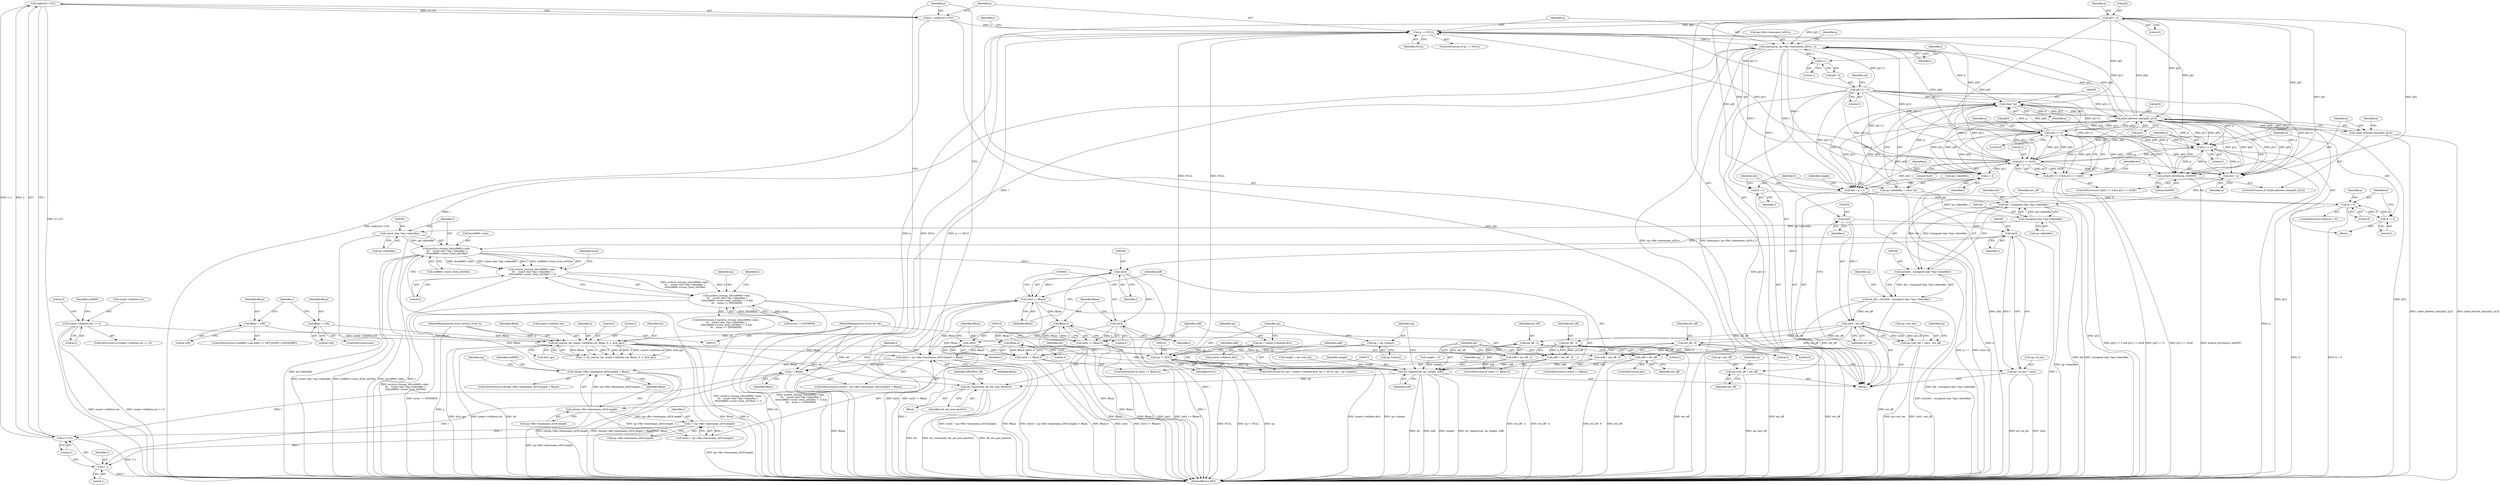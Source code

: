 digraph "1_libarchive_3014e198@API" {
"1000238" [label="(Call,malloc((l+1)*2))"];
"1000239" [label="(Call,(l+1)*2)"];
"1000233" [label="(Call,l = ffmax)"];
"1000220" [label="(Call,(int)(l = np->file->basename_utf16.length) > ffmax)"];
"1000490" [label="(Call,(int)l == ffmax)"];
"1000491" [label="(Call,(int)l)"];
"1000366" [label="(Call,(int)l)"];
"1000358" [label="(Call,(int)l)"];
"1000258" [label="(Call,memcpy(p, np->file->basename_utf16.s, l))"];
"1000305" [label="(Call,joliet_allowed_char(p[0], p[1]))"];
"1000318" [label="(Call,p[0] == 0)"];
"1000331" [label="(Call,p += 2)"];
"1000268" [label="(Call,p[l] = 0)"];
"1000273" [label="(Call,p[l+1] = 0)"];
"1000323" [label="(Call,p[1] == 0x2E)"];
"1000284" [label="(Call,(char *)p)"];
"1000312" [label="(Call,archive_be16enc(p, 0x005F))"];
"1000245" [label="(Call,p == NULL)"];
"1000236" [label="(Call,p = malloc((l+1)*2))"];
"1000238" [label="(Call,malloc((l+1)*2))"];
"1000205" [label="(Call,np != NULL)"];
"1000208" [label="(Call,np = np->chnext)"];
"1000198" [label="(Call,np = isoent->children.first)"];
"1000223" [label="(Call,l = np->file->basename_utf16.length)"];
"1000371" [label="(Call,(int)np->file->basename_utf16.length)"];
"1000385" [label="(Call,archive_strncpy_l(&iso9660->mbs,\n \t\t\t    (const char *)np->identifier, l,\n \t\t\t\tiso9660->sconv_from_utf16be))"];
"1000390" [label="(Call,(const char *)np->identifier)"];
"1000343" [label="(Call,(unsigned char *)np->identifier)"];
"1000280" [label="(Call,np->identifier = (char *)p)"];
"1000370" [label="(Call,(int)np->file->basename_utf16.length > ffmax)"];
"1000506" [label="(Call,ffmax-2)"];
"1000520" [label="(Call,ffmax-4)"];
"1000154" [label="(Call,idr_start(a, idr, isoent->children.cnt, ffmax, 6, 2, &rb_ops))"];
"1000108" [label="(MethodParameterIn,struct archive_write *a)"];
"1000110" [label="(MethodParameterIn,struct idr *idr)"];
"1000123" [label="(Call,isoent->children.cnt == 0)"];
"1000149" [label="(Call,ffmax = 128)"];
"1000145" [label="(Call,ffmax = 206)"];
"1000532" [label="(Call,idr_register(idr, np, weight, noff))"];
"1000537" [label="(Call,idr_resolve(idr, idr_set_num_beutf16))"];
"1000276" [label="(Call,l+1)"];
"1000341" [label="(Call,dot - (unsigned char *)np->identifier)"];
"1000339" [label="(Call,(int)(dot - (unsigned char *)np->identifier))"];
"1000337" [label="(Call,ext_off = (int)(dot - (unsigned char *)np->identifier))"];
"1000348" [label="(Call,np->ext_off = ext_off)"];
"1000357" [label="(Call,(int)l - ext_off)"];
"1000353" [label="(Call,np->ext_len = (int)l - ext_off)"];
"1000497" [label="(Call,ext_off - 6)"];
"1000495" [label="(Call,noff = ext_off - 6)"];
"1000511" [label="(Call,ext_off - 4)"];
"1000509" [label="(Call,noff = ext_off - 4)"];
"1000525" [label="(Call,ext_off - 2)"];
"1000523" [label="(Call,noff = ext_off - 2)"];
"1000529" [label="(Call,noff = ext_off)"];
"1000384" [label="(Call,archive_strncpy_l(&iso9660->mbs,\n \t\t\t    (const char *)np->identifier, l,\n \t\t\t\tiso9660->sconv_from_utf16be) != 0)"];
"1000383" [label="(Call,archive_strncpy_l(&iso9660->mbs,\n \t\t\t    (const char *)np->identifier, l,\n \t\t\t\tiso9660->sconv_from_utf16be) != 0 &&\n\t\t\t    errno == ENOMEM)"];
"1000240" [label="(Call,l+1)"];
"1000502" [label="(Call,(int)l == ffmax-2)"];
"1000516" [label="(Call,(int)l == ffmax-4)"];
"1000503" [label="(Call,(int)l)"];
"1000517" [label="(Call,(int)l)"];
"1000290" [label="(Call,dot = p + l)"];
"1000292" [label="(Call,p + l)"];
"1000304" [label="(Call,!joliet_allowed_char(p[0], p[1]))"];
"1000317" [label="(Call,p[0] == 0 && p[1] == 0x2E)"];
"1000328" [label="(Call,dot = p)"];
"1000287" [label="(Call,lt = l)"];
"1000299" [label="(Call,lt > 0)"];
"1000334" [label="(Call,lt -= 2)"];
"1000362" [label="(Call,np->id_len = (int)l)"];
"1000305" [label="(Call,joliet_allowed_char(p[0], p[1]))"];
"1000342" [label="(Identifier,dot)"];
"1000491" [label="(Call,(int)l)"];
"1000316" [label="(ControlStructure,if (p[0] == 0 && p[1] == 0x2E))"];
"1000333" [label="(Literal,2)"];
"1000111" [label="(Block,)"];
"1000153" [label="(Identifier,r)"];
"1000235" [label="(Identifier,ffmax)"];
"1000350" [label="(Identifier,np)"];
"1000358" [label="(Call,(int)l)"];
"1000236" [label="(Call,p = malloc((l+1)*2))"];
"1000295" [label="(Call,weight = 0)"];
"1000493" [label="(Identifier,l)"];
"1000526" [label="(Identifier,ext_off)"];
"1000225" [label="(Call,np->file->basename_utf16.length)"];
"1000247" [label="(Identifier,NULL)"];
"1000496" [label="(Identifier,noff)"];
"1000360" [label="(Identifier,l)"];
"1000506" [label="(Call,ffmax-2)"];
"1000108" [label="(MethodParameterIn,struct archive_write *a)"];
"1000534" [label="(Identifier,np)"];
"1000400" [label="(Call,errno == ENOMEM)"];
"1000154" [label="(Call,idr_start(a, idr, isoent->children.cnt, ffmax, 6, 2, &rb_ops))"];
"1000541" [label="(Identifier,ARCHIVE_OK)"];
"1000288" [label="(Identifier,lt)"];
"1000512" [label="(Identifier,ext_off)"];
"1000395" [label="(Identifier,l)"];
"1000234" [label="(Identifier,l)"];
"1000354" [label="(Call,np->ext_len)"];
"1000131" [label="(Literal,0)"];
"1000415" [label="(Identifier,np)"];
"1000240" [label="(Call,l+1)"];
"1000318" [label="(Call,p[0] == 0)"];
"1000268" [label="(Call,p[l] = 0)"];
"1000304" [label="(Call,!joliet_allowed_char(p[0], p[1]))"];
"1000232" [label="(Identifier,ffmax)"];
"1000293" [label="(Identifier,p)"];
"1000522" [label="(Literal,4)"];
"1000281" [label="(Call,np->identifier)"];
"1000520" [label="(Call,ffmax-4)"];
"1000510" [label="(Identifier,noff)"];
"1000494" [label="(Identifier,ffmax)"];
"1000392" [label="(Call,np->identifier)"];
"1000145" [label="(Call,ffmax = 206)"];
"1000536" [label="(Identifier,noff)"];
"1000277" [label="(Identifier,l)"];
"1000219" [label="(ControlStructure,if ((int)(l = np->file->basename_utf16.length) > ffmax))"];
"1000258" [label="(Call,memcpy(p, np->file->basename_utf16.s, l))"];
"1000269" [label="(Call,p[l])"];
"1000361" [label="(Identifier,ext_off)"];
"1000147" [label="(Literal,206)"];
"1000498" [label="(Identifier,ext_off)"];
"1000396" [label="(Call,iso9660->sconv_from_utf16be)"];
"1000345" [label="(Call,np->identifier)"];
"1000199" [label="(Identifier,np)"];
"1000320" [label="(Identifier,p)"];
"1000357" [label="(Call,(int)l - ext_off)"];
"1000383" [label="(Call,archive_strncpy_l(&iso9660->mbs,\n \t\t\t    (const char *)np->identifier, l,\n \t\t\t\tiso9660->sconv_from_utf16be) != 0 &&\n\t\t\t    errno == ENOMEM)"];
"1000329" [label="(Identifier,dot)"];
"1000386" [label="(Call,&iso9660->mbs)"];
"1000272" [label="(Literal,0)"];
"1000233" [label="(Call,l = ffmax)"];
"1000208" [label="(Call,np = np->chnext)"];
"1000542" [label="(MethodReturn,RET)"];
"1000156" [label="(Identifier,idr)"];
"1000490" [label="(Call,(int)l == ffmax)"];
"1000110" [label="(MethodParameterIn,struct idr *idr)"];
"1000335" [label="(Identifier,lt)"];
"1000278" [label="(Literal,1)"];
"1000241" [label="(Identifier,l)"];
"1000151" [label="(Literal,128)"];
"1000446" [label="(Identifier,np)"];
"1000495" [label="(Call,noff = ext_off - 6)"];
"1000517" [label="(Call,(int)l)"];
"1000348" [label="(Call,np->ext_off = ext_off)"];
"1000511" [label="(Call,ext_off - 4)"];
"1000303" [label="(ControlStructure,if (!joliet_allowed_char(p[0], p[1])))"];
"1000299" [label="(Call,lt > 0)"];
"1000366" [label="(Call,(int)l)"];
"1000314" [label="(Literal,0x005F)"];
"1000390" [label="(Call,(const char *)np->identifier)"];
"1000388" [label="(Identifier,iso9660)"];
"1000165" [label="(Call,&rb_ops)"];
"1000322" [label="(Literal,0)"];
"1000317" [label="(Call,p[0] == 0 && p[1] == 0x2E)"];
"1000531" [label="(Identifier,ext_off)"];
"1000324" [label="(Call,p[1])"];
"1000280" [label="(Call,np->identifier = (char *)p)"];
"1000438" [label="(Call,weight = np->mb_len)"];
"1000270" [label="(Identifier,p)"];
"1000332" [label="(Identifier,p)"];
"1000343" [label="(Call,(unsigned char *)np->identifier)"];
"1000532" [label="(Call,idr_register(idr, np, weight, noff))"];
"1000296" [label="(Identifier,weight)"];
"1000338" [label="(Identifier,ext_off)"];
"1000273" [label="(Call,p[l+1] = 0)"];
"1000368" [label="(Identifier,l)"];
"1000336" [label="(Literal,2)"];
"1000309" [label="(Call,p[1])"];
"1000323" [label="(Call,p[1] == 0x2E)"];
"1000407" [label="(Identifier,a)"];
"1000205" [label="(Call,np != NULL)"];
"1000206" [label="(Identifier,np)"];
"1000129" [label="(Literal,0)"];
"1000289" [label="(Identifier,l)"];
"1000353" [label="(Call,np->ext_len = (int)l - ext_off)"];
"1000284" [label="(Call,(char *)p)"];
"1000497" [label="(Call,ext_off - 6)"];
"1000152" [label="(Call,r = idr_start(a, idr, isoent->children.cnt, ffmax, 6, 2, &rb_ops))"];
"1000535" [label="(Identifier,weight)"];
"1000370" [label="(Call,(int)np->file->basename_utf16.length > ffmax)"];
"1000221" [label="(Call,(int)(l = np->file->basename_utf16.length))"];
"1000539" [label="(Identifier,idr_set_num_beutf16)"];
"1000502" [label="(Call,(int)l == ffmax-2)"];
"1000220" [label="(Call,(int)(l = np->file->basename_utf16.length) > ffmax)"];
"1000292" [label="(Call,p + l)"];
"1000259" [label="(Identifier,p)"];
"1000499" [label="(Literal,6)"];
"1000524" [label="(Identifier,noff)"];
"1000529" [label="(Call,noff = ext_off)"];
"1000302" [label="(Block,)"];
"1000162" [label="(Identifier,ffmax)"];
"1000513" [label="(Literal,4)"];
"1000301" [label="(Literal,0)"];
"1000527" [label="(Literal,2)"];
"1000267" [label="(Identifier,l)"];
"1000533" [label="(Identifier,idr)"];
"1000294" [label="(Identifier,l)"];
"1000245" [label="(Call,p == NULL)"];
"1000276" [label="(Call,l+1)"];
"1000237" [label="(Identifier,p)"];
"1000501" [label="(ControlStructure,if ((int)l == ffmax-2))"];
"1000530" [label="(Identifier,noff)"];
"1000279" [label="(Literal,0)"];
"1000150" [label="(Identifier,ffmax)"];
"1000146" [label="(Identifier,ffmax)"];
"1000291" [label="(Identifier,dot)"];
"1000327" [label="(Literal,0x2E)"];
"1000528" [label="(ControlStructure,else)"];
"1000385" [label="(Call,archive_strncpy_l(&iso9660->mbs,\n \t\t\t    (const char *)np->identifier, l,\n \t\t\t\tiso9660->sconv_from_utf16be))"];
"1000341" [label="(Call,dot - (unsigned char *)np->identifier)"];
"1000507" [label="(Identifier,ffmax)"];
"1000149" [label="(Call,ffmax = 128)"];
"1000207" [label="(Identifier,NULL)"];
"1000210" [label="(Call,np->chnext)"];
"1000401" [label="(Identifier,errno)"];
"1000525" [label="(Call,ext_off - 2)"];
"1000337" [label="(Call,ext_off = (int)(dot - (unsigned char *)np->identifier))"];
"1000325" [label="(Identifier,p)"];
"1000224" [label="(Identifier,l)"];
"1000157" [label="(Call,isoent->children.cnt)"];
"1000246" [label="(Identifier,p)"];
"1000239" [label="(Call,(l+1)*2)"];
"1000537" [label="(Call,idr_resolve(idr, idr_set_num_beutf16))"];
"1000275" [label="(Identifier,p)"];
"1000523" [label="(Call,noff = ext_off - 2)"];
"1000516" [label="(Call,(int)l == ffmax-4)"];
"1000382" [label="(ControlStructure,if (archive_strncpy_l(&iso9660->mbs,\n \t\t\t    (const char *)np->identifier, l,\n \t\t\t\tiso9660->sconv_from_utf16be) != 0 &&\n\t\t\t    errno == ENOMEM))"];
"1000238" [label="(Call,malloc((l+1)*2))"];
"1000282" [label="(Identifier,np)"];
"1000362" [label="(Call,np->id_len = (int)l)"];
"1000519" [label="(Identifier,l)"];
"1000489" [label="(ControlStructure,if ((int)l == ffmax))"];
"1000243" [label="(Literal,2)"];
"1000155" [label="(Identifier,a)"];
"1000209" [label="(Identifier,np)"];
"1000290" [label="(Call,dot = p + l)"];
"1000373" [label="(Call,np->file->basename_utf16.length)"];
"1000133" [label="(Identifier,iso9660)"];
"1000352" [label="(Identifier,ext_off)"];
"1000349" [label="(Call,np->ext_off)"];
"1000334" [label="(Call,lt -= 2)"];
"1000380" [label="(Identifier,ffmax)"];
"1000330" [label="(Identifier,p)"];
"1000148" [label="(ControlStructure,else)"];
"1000163" [label="(Literal,6)"];
"1000244" [label="(ControlStructure,if (p == NULL))"];
"1000521" [label="(Identifier,ffmax)"];
"1000312" [label="(Call,archive_be16enc(p, 0x005F))"];
"1000369" [label="(ControlStructure,if ((int)np->file->basename_utf16.length > ffmax))"];
"1000328" [label="(Call,dot = p)"];
"1000384" [label="(Call,archive_strncpy_l(&iso9660->mbs,\n \t\t\t    (const char *)np->identifier, l,\n \t\t\t\tiso9660->sconv_from_utf16be) != 0)"];
"1000213" [label="(Block,)"];
"1000137" [label="(ControlStructure,if (iso9660->opt.joliet == OPT_JOLIET_LONGNAME))"];
"1000252" [label="(Identifier,a)"];
"1000313" [label="(Identifier,p)"];
"1000339" [label="(Call,(int)(dot - (unsigned char *)np->identifier))"];
"1000298" [label="(ControlStructure,while (lt > 0))"];
"1000508" [label="(Literal,2)"];
"1000399" [label="(Literal,0)"];
"1000503" [label="(Call,(int)l)"];
"1000371" [label="(Call,(int)np->file->basename_utf16.length)"];
"1000509" [label="(Call,noff = ext_off - 4)"];
"1000260" [label="(Call,np->file->basename_utf16.s)"];
"1000300" [label="(Identifier,lt)"];
"1000242" [label="(Literal,1)"];
"1000319" [label="(Call,p[0])"];
"1000363" [label="(Call,np->id_len)"];
"1000223" [label="(Call,l = np->file->basename_utf16.length)"];
"1000164" [label="(Literal,2)"];
"1000331" [label="(Call,p += 2)"];
"1000274" [label="(Call,p[l+1])"];
"1000306" [label="(Call,p[0])"];
"1000538" [label="(Identifier,idr)"];
"1000505" [label="(Identifier,l)"];
"1000123" [label="(Call,isoent->children.cnt == 0)"];
"1000287" [label="(Call,lt = l)"];
"1000197" [label="(ControlStructure,for (np = isoent->children.first; np != NULL; np = np->chnext))"];
"1000200" [label="(Call,isoent->children.first)"];
"1000124" [label="(Call,isoent->children.cnt)"];
"1000198" [label="(Call,np = isoent->children.first)"];
"1000355" [label="(Identifier,np)"];
"1000364" [label="(Identifier,np)"];
"1000286" [label="(Identifier,p)"];
"1000307" [label="(Identifier,p)"];
"1000515" [label="(ControlStructure,if ((int)l == ffmax-4))"];
"1000122" [label="(ControlStructure,if (isoent->children.cnt == 0))"];
"1000238" -> "1000236"  [label="AST: "];
"1000238" -> "1000239"  [label="CFG: "];
"1000239" -> "1000238"  [label="AST: "];
"1000236" -> "1000238"  [label="CFG: "];
"1000238" -> "1000542"  [label="DDG: (l+1)*2"];
"1000238" -> "1000236"  [label="DDG: (l+1)*2"];
"1000239" -> "1000238"  [label="DDG: l+1"];
"1000239" -> "1000238"  [label="DDG: 2"];
"1000239" -> "1000243"  [label="CFG: "];
"1000240" -> "1000239"  [label="AST: "];
"1000243" -> "1000239"  [label="AST: "];
"1000239" -> "1000542"  [label="DDG: l+1"];
"1000233" -> "1000239"  [label="DDG: l"];
"1000223" -> "1000239"  [label="DDG: l"];
"1000233" -> "1000219"  [label="AST: "];
"1000233" -> "1000235"  [label="CFG: "];
"1000234" -> "1000233"  [label="AST: "];
"1000235" -> "1000233"  [label="AST: "];
"1000237" -> "1000233"  [label="CFG: "];
"1000233" -> "1000542"  [label="DDG: ffmax"];
"1000220" -> "1000233"  [label="DDG: ffmax"];
"1000233" -> "1000240"  [label="DDG: l"];
"1000233" -> "1000258"  [label="DDG: l"];
"1000220" -> "1000219"  [label="AST: "];
"1000220" -> "1000232"  [label="CFG: "];
"1000221" -> "1000220"  [label="AST: "];
"1000232" -> "1000220"  [label="AST: "];
"1000234" -> "1000220"  [label="CFG: "];
"1000237" -> "1000220"  [label="CFG: "];
"1000220" -> "1000542"  [label="DDG: (int)(l = np->file->basename_utf16.length)"];
"1000220" -> "1000542"  [label="DDG: ffmax"];
"1000220" -> "1000542"  [label="DDG: (int)(l = np->file->basename_utf16.length) > ffmax"];
"1000490" -> "1000220"  [label="DDG: ffmax"];
"1000506" -> "1000220"  [label="DDG: ffmax"];
"1000520" -> "1000220"  [label="DDG: ffmax"];
"1000154" -> "1000220"  [label="DDG: ffmax"];
"1000220" -> "1000370"  [label="DDG: ffmax"];
"1000490" -> "1000489"  [label="AST: "];
"1000490" -> "1000494"  [label="CFG: "];
"1000491" -> "1000490"  [label="AST: "];
"1000494" -> "1000490"  [label="AST: "];
"1000496" -> "1000490"  [label="CFG: "];
"1000504" -> "1000490"  [label="CFG: "];
"1000490" -> "1000542"  [label="DDG: ffmax"];
"1000490" -> "1000542"  [label="DDG: (int)l"];
"1000490" -> "1000542"  [label="DDG: (int)l == ffmax"];
"1000491" -> "1000490"  [label="DDG: l"];
"1000370" -> "1000490"  [label="DDG: ffmax"];
"1000490" -> "1000506"  [label="DDG: ffmax"];
"1000491" -> "1000493"  [label="CFG: "];
"1000492" -> "1000491"  [label="AST: "];
"1000493" -> "1000491"  [label="AST: "];
"1000494" -> "1000491"  [label="CFG: "];
"1000491" -> "1000542"  [label="DDG: l"];
"1000366" -> "1000491"  [label="DDG: l"];
"1000385" -> "1000491"  [label="DDG: l"];
"1000491" -> "1000503"  [label="DDG: l"];
"1000366" -> "1000362"  [label="AST: "];
"1000366" -> "1000368"  [label="CFG: "];
"1000367" -> "1000366"  [label="AST: "];
"1000368" -> "1000366"  [label="AST: "];
"1000362" -> "1000366"  [label="CFG: "];
"1000366" -> "1000542"  [label="DDG: l"];
"1000366" -> "1000362"  [label="DDG: l"];
"1000358" -> "1000366"  [label="DDG: l"];
"1000366" -> "1000385"  [label="DDG: l"];
"1000358" -> "1000357"  [label="AST: "];
"1000358" -> "1000360"  [label="CFG: "];
"1000359" -> "1000358"  [label="AST: "];
"1000360" -> "1000358"  [label="AST: "];
"1000361" -> "1000358"  [label="CFG: "];
"1000358" -> "1000357"  [label="DDG: l"];
"1000258" -> "1000358"  [label="DDG: l"];
"1000258" -> "1000213"  [label="AST: "];
"1000258" -> "1000267"  [label="CFG: "];
"1000259" -> "1000258"  [label="AST: "];
"1000260" -> "1000258"  [label="AST: "];
"1000267" -> "1000258"  [label="AST: "];
"1000270" -> "1000258"  [label="CFG: "];
"1000258" -> "1000542"  [label="DDG: np->file->basename_utf16.s"];
"1000258" -> "1000542"  [label="DDG: memcpy(p, np->file->basename_utf16.s, l)"];
"1000305" -> "1000258"  [label="DDG: p[1]"];
"1000305" -> "1000258"  [label="DDG: p[0]"];
"1000318" -> "1000258"  [label="DDG: p[0]"];
"1000268" -> "1000258"  [label="DDG: p[l]"];
"1000273" -> "1000258"  [label="DDG: p[l+1]"];
"1000323" -> "1000258"  [label="DDG: p[1]"];
"1000245" -> "1000258"  [label="DDG: p"];
"1000223" -> "1000258"  [label="DDG: l"];
"1000258" -> "1000276"  [label="DDG: l"];
"1000258" -> "1000284"  [label="DDG: p"];
"1000258" -> "1000287"  [label="DDG: l"];
"1000258" -> "1000290"  [label="DDG: l"];
"1000258" -> "1000292"  [label="DDG: l"];
"1000305" -> "1000304"  [label="AST: "];
"1000305" -> "1000309"  [label="CFG: "];
"1000306" -> "1000305"  [label="AST: "];
"1000309" -> "1000305"  [label="AST: "];
"1000304" -> "1000305"  [label="CFG: "];
"1000305" -> "1000542"  [label="DDG: p[1]"];
"1000305" -> "1000542"  [label="DDG: p[0]"];
"1000305" -> "1000245"  [label="DDG: p[1]"];
"1000305" -> "1000245"  [label="DDG: p[0]"];
"1000305" -> "1000284"  [label="DDG: p[1]"];
"1000305" -> "1000284"  [label="DDG: p[0]"];
"1000305" -> "1000290"  [label="DDG: p[0]"];
"1000305" -> "1000290"  [label="DDG: p[1]"];
"1000305" -> "1000292"  [label="DDG: p[0]"];
"1000305" -> "1000292"  [label="DDG: p[1]"];
"1000305" -> "1000304"  [label="DDG: p[0]"];
"1000305" -> "1000304"  [label="DDG: p[1]"];
"1000318" -> "1000305"  [label="DDG: p[0]"];
"1000331" -> "1000305"  [label="DDG: p"];
"1000268" -> "1000305"  [label="DDG: p[l]"];
"1000273" -> "1000305"  [label="DDG: p[l+1]"];
"1000323" -> "1000305"  [label="DDG: p[1]"];
"1000284" -> "1000305"  [label="DDG: p"];
"1000305" -> "1000312"  [label="DDG: p[1]"];
"1000305" -> "1000312"  [label="DDG: p[0]"];
"1000305" -> "1000318"  [label="DDG: p[0]"];
"1000305" -> "1000318"  [label="DDG: p[1]"];
"1000305" -> "1000323"  [label="DDG: p[1]"];
"1000305" -> "1000323"  [label="DDG: p[0]"];
"1000305" -> "1000328"  [label="DDG: p[1]"];
"1000305" -> "1000328"  [label="DDG: p[0]"];
"1000305" -> "1000331"  [label="DDG: p[1]"];
"1000305" -> "1000331"  [label="DDG: p[0]"];
"1000318" -> "1000317"  [label="AST: "];
"1000318" -> "1000322"  [label="CFG: "];
"1000319" -> "1000318"  [label="AST: "];
"1000322" -> "1000318"  [label="AST: "];
"1000325" -> "1000318"  [label="CFG: "];
"1000317" -> "1000318"  [label="CFG: "];
"1000318" -> "1000542"  [label="DDG: p[0]"];
"1000318" -> "1000245"  [label="DDG: p[0]"];
"1000318" -> "1000284"  [label="DDG: p[0]"];
"1000318" -> "1000290"  [label="DDG: p[0]"];
"1000318" -> "1000292"  [label="DDG: p[0]"];
"1000318" -> "1000312"  [label="DDG: p[0]"];
"1000318" -> "1000317"  [label="DDG: p[0]"];
"1000318" -> "1000317"  [label="DDG: 0"];
"1000331" -> "1000318"  [label="DDG: p"];
"1000268" -> "1000318"  [label="DDG: p[l]"];
"1000273" -> "1000318"  [label="DDG: p[l+1]"];
"1000323" -> "1000318"  [label="DDG: p[1]"];
"1000284" -> "1000318"  [label="DDG: p"];
"1000318" -> "1000323"  [label="DDG: p[0]"];
"1000318" -> "1000328"  [label="DDG: p[0]"];
"1000318" -> "1000331"  [label="DDG: p[0]"];
"1000331" -> "1000302"  [label="AST: "];
"1000331" -> "1000333"  [label="CFG: "];
"1000332" -> "1000331"  [label="AST: "];
"1000333" -> "1000331"  [label="AST: "];
"1000335" -> "1000331"  [label="CFG: "];
"1000331" -> "1000542"  [label="DDG: p"];
"1000331" -> "1000312"  [label="DDG: p"];
"1000331" -> "1000323"  [label="DDG: p"];
"1000331" -> "1000328"  [label="DDG: p"];
"1000268" -> "1000331"  [label="DDG: p[l]"];
"1000273" -> "1000331"  [label="DDG: p[l+1]"];
"1000323" -> "1000331"  [label="DDG: p[1]"];
"1000312" -> "1000331"  [label="DDG: p"];
"1000284" -> "1000331"  [label="DDG: p"];
"1000268" -> "1000213"  [label="AST: "];
"1000268" -> "1000272"  [label="CFG: "];
"1000269" -> "1000268"  [label="AST: "];
"1000272" -> "1000268"  [label="AST: "];
"1000275" -> "1000268"  [label="CFG: "];
"1000268" -> "1000542"  [label="DDG: p[l]"];
"1000268" -> "1000245"  [label="DDG: p[l]"];
"1000268" -> "1000284"  [label="DDG: p[l]"];
"1000268" -> "1000290"  [label="DDG: p[l]"];
"1000268" -> "1000292"  [label="DDG: p[l]"];
"1000268" -> "1000312"  [label="DDG: p[l]"];
"1000268" -> "1000323"  [label="DDG: p[l]"];
"1000268" -> "1000328"  [label="DDG: p[l]"];
"1000273" -> "1000213"  [label="AST: "];
"1000273" -> "1000279"  [label="CFG: "];
"1000274" -> "1000273"  [label="AST: "];
"1000279" -> "1000273"  [label="AST: "];
"1000282" -> "1000273"  [label="CFG: "];
"1000273" -> "1000542"  [label="DDG: p[l+1]"];
"1000273" -> "1000245"  [label="DDG: p[l+1]"];
"1000273" -> "1000284"  [label="DDG: p[l+1]"];
"1000273" -> "1000290"  [label="DDG: p[l+1]"];
"1000273" -> "1000292"  [label="DDG: p[l+1]"];
"1000273" -> "1000312"  [label="DDG: p[l+1]"];
"1000273" -> "1000323"  [label="DDG: p[l+1]"];
"1000273" -> "1000328"  [label="DDG: p[l+1]"];
"1000323" -> "1000317"  [label="AST: "];
"1000323" -> "1000327"  [label="CFG: "];
"1000324" -> "1000323"  [label="AST: "];
"1000327" -> "1000323"  [label="AST: "];
"1000317" -> "1000323"  [label="CFG: "];
"1000323" -> "1000542"  [label="DDG: p[1]"];
"1000323" -> "1000245"  [label="DDG: p[1]"];
"1000323" -> "1000284"  [label="DDG: p[1]"];
"1000323" -> "1000290"  [label="DDG: p[1]"];
"1000323" -> "1000292"  [label="DDG: p[1]"];
"1000323" -> "1000312"  [label="DDG: p[1]"];
"1000323" -> "1000317"  [label="DDG: p[1]"];
"1000323" -> "1000317"  [label="DDG: 0x2E"];
"1000284" -> "1000323"  [label="DDG: p"];
"1000323" -> "1000328"  [label="DDG: p[1]"];
"1000284" -> "1000280"  [label="AST: "];
"1000284" -> "1000286"  [label="CFG: "];
"1000285" -> "1000284"  [label="AST: "];
"1000286" -> "1000284"  [label="AST: "];
"1000280" -> "1000284"  [label="CFG: "];
"1000284" -> "1000280"  [label="DDG: p"];
"1000284" -> "1000290"  [label="DDG: p"];
"1000284" -> "1000292"  [label="DDG: p"];
"1000284" -> "1000312"  [label="DDG: p"];
"1000284" -> "1000328"  [label="DDG: p"];
"1000312" -> "1000303"  [label="AST: "];
"1000312" -> "1000314"  [label="CFG: "];
"1000313" -> "1000312"  [label="AST: "];
"1000314" -> "1000312"  [label="AST: "];
"1000332" -> "1000312"  [label="CFG: "];
"1000312" -> "1000542"  [label="DDG: archive_be16enc(p, 0x005F)"];
"1000245" -> "1000244"  [label="AST: "];
"1000245" -> "1000247"  [label="CFG: "];
"1000246" -> "1000245"  [label="AST: "];
"1000247" -> "1000245"  [label="AST: "];
"1000252" -> "1000245"  [label="CFG: "];
"1000259" -> "1000245"  [label="CFG: "];
"1000245" -> "1000542"  [label="DDG: p == NULL"];
"1000245" -> "1000542"  [label="DDG: p"];
"1000245" -> "1000542"  [label="DDG: NULL"];
"1000245" -> "1000205"  [label="DDG: NULL"];
"1000236" -> "1000245"  [label="DDG: p"];
"1000205" -> "1000245"  [label="DDG: NULL"];
"1000236" -> "1000213"  [label="AST: "];
"1000237" -> "1000236"  [label="AST: "];
"1000246" -> "1000236"  [label="CFG: "];
"1000236" -> "1000542"  [label="DDG: malloc((l+1)*2)"];
"1000205" -> "1000197"  [label="AST: "];
"1000205" -> "1000207"  [label="CFG: "];
"1000206" -> "1000205"  [label="AST: "];
"1000207" -> "1000205"  [label="AST: "];
"1000222" -> "1000205"  [label="CFG: "];
"1000538" -> "1000205"  [label="CFG: "];
"1000205" -> "1000542"  [label="DDG: np"];
"1000205" -> "1000542"  [label="DDG: NULL"];
"1000205" -> "1000542"  [label="DDG: np != NULL"];
"1000208" -> "1000205"  [label="DDG: np"];
"1000198" -> "1000205"  [label="DDG: np"];
"1000205" -> "1000532"  [label="DDG: np"];
"1000208" -> "1000197"  [label="AST: "];
"1000208" -> "1000210"  [label="CFG: "];
"1000209" -> "1000208"  [label="AST: "];
"1000210" -> "1000208"  [label="AST: "];
"1000206" -> "1000208"  [label="CFG: "];
"1000208" -> "1000542"  [label="DDG: np->chnext"];
"1000198" -> "1000197"  [label="AST: "];
"1000198" -> "1000200"  [label="CFG: "];
"1000199" -> "1000198"  [label="AST: "];
"1000200" -> "1000198"  [label="AST: "];
"1000206" -> "1000198"  [label="CFG: "];
"1000198" -> "1000542"  [label="DDG: isoent->children.first"];
"1000223" -> "1000221"  [label="AST: "];
"1000223" -> "1000225"  [label="CFG: "];
"1000224" -> "1000223"  [label="AST: "];
"1000225" -> "1000223"  [label="AST: "];
"1000221" -> "1000223"  [label="CFG: "];
"1000223" -> "1000542"  [label="DDG: np->file->basename_utf16.length"];
"1000223" -> "1000221"  [label="DDG: l"];
"1000371" -> "1000223"  [label="DDG: np->file->basename_utf16.length"];
"1000223" -> "1000240"  [label="DDG: l"];
"1000371" -> "1000370"  [label="AST: "];
"1000371" -> "1000373"  [label="CFG: "];
"1000372" -> "1000371"  [label="AST: "];
"1000373" -> "1000371"  [label="AST: "];
"1000380" -> "1000371"  [label="CFG: "];
"1000371" -> "1000542"  [label="DDG: np->file->basename_utf16.length"];
"1000371" -> "1000221"  [label="DDG: np->file->basename_utf16.length"];
"1000371" -> "1000370"  [label="DDG: np->file->basename_utf16.length"];
"1000385" -> "1000384"  [label="AST: "];
"1000385" -> "1000396"  [label="CFG: "];
"1000386" -> "1000385"  [label="AST: "];
"1000390" -> "1000385"  [label="AST: "];
"1000395" -> "1000385"  [label="AST: "];
"1000396" -> "1000385"  [label="AST: "];
"1000399" -> "1000385"  [label="CFG: "];
"1000385" -> "1000542"  [label="DDG: iso9660->sconv_from_utf16be"];
"1000385" -> "1000542"  [label="DDG: (const char *)np->identifier"];
"1000385" -> "1000542"  [label="DDG: &iso9660->mbs"];
"1000385" -> "1000542"  [label="DDG: l"];
"1000385" -> "1000384"  [label="DDG: &iso9660->mbs"];
"1000385" -> "1000384"  [label="DDG: (const char *)np->identifier"];
"1000385" -> "1000384"  [label="DDG: l"];
"1000385" -> "1000384"  [label="DDG: iso9660->sconv_from_utf16be"];
"1000390" -> "1000385"  [label="DDG: np->identifier"];
"1000390" -> "1000392"  [label="CFG: "];
"1000391" -> "1000390"  [label="AST: "];
"1000392" -> "1000390"  [label="AST: "];
"1000395" -> "1000390"  [label="CFG: "];
"1000390" -> "1000542"  [label="DDG: np->identifier"];
"1000343" -> "1000390"  [label="DDG: np->identifier"];
"1000343" -> "1000341"  [label="AST: "];
"1000343" -> "1000345"  [label="CFG: "];
"1000344" -> "1000343"  [label="AST: "];
"1000345" -> "1000343"  [label="AST: "];
"1000341" -> "1000343"  [label="CFG: "];
"1000343" -> "1000542"  [label="DDG: np->identifier"];
"1000343" -> "1000341"  [label="DDG: np->identifier"];
"1000280" -> "1000343"  [label="DDG: np->identifier"];
"1000280" -> "1000213"  [label="AST: "];
"1000281" -> "1000280"  [label="AST: "];
"1000288" -> "1000280"  [label="CFG: "];
"1000280" -> "1000542"  [label="DDG: (char *)p"];
"1000370" -> "1000369"  [label="AST: "];
"1000370" -> "1000380"  [label="CFG: "];
"1000380" -> "1000370"  [label="AST: "];
"1000388" -> "1000370"  [label="CFG: "];
"1000446" -> "1000370"  [label="CFG: "];
"1000370" -> "1000542"  [label="DDG: (int)np->file->basename_utf16.length > ffmax"];
"1000370" -> "1000542"  [label="DDG: ffmax"];
"1000370" -> "1000542"  [label="DDG: (int)np->file->basename_utf16.length"];
"1000506" -> "1000502"  [label="AST: "];
"1000506" -> "1000508"  [label="CFG: "];
"1000507" -> "1000506"  [label="AST: "];
"1000508" -> "1000506"  [label="AST: "];
"1000502" -> "1000506"  [label="CFG: "];
"1000506" -> "1000542"  [label="DDG: ffmax"];
"1000506" -> "1000502"  [label="DDG: ffmax"];
"1000506" -> "1000502"  [label="DDG: 2"];
"1000506" -> "1000520"  [label="DDG: ffmax"];
"1000520" -> "1000516"  [label="AST: "];
"1000520" -> "1000522"  [label="CFG: "];
"1000521" -> "1000520"  [label="AST: "];
"1000522" -> "1000520"  [label="AST: "];
"1000516" -> "1000520"  [label="CFG: "];
"1000520" -> "1000542"  [label="DDG: ffmax"];
"1000520" -> "1000516"  [label="DDG: ffmax"];
"1000520" -> "1000516"  [label="DDG: 4"];
"1000154" -> "1000152"  [label="AST: "];
"1000154" -> "1000165"  [label="CFG: "];
"1000155" -> "1000154"  [label="AST: "];
"1000156" -> "1000154"  [label="AST: "];
"1000157" -> "1000154"  [label="AST: "];
"1000162" -> "1000154"  [label="AST: "];
"1000163" -> "1000154"  [label="AST: "];
"1000164" -> "1000154"  [label="AST: "];
"1000165" -> "1000154"  [label="AST: "];
"1000152" -> "1000154"  [label="CFG: "];
"1000154" -> "1000542"  [label="DDG: isoent->children.cnt"];
"1000154" -> "1000542"  [label="DDG: a"];
"1000154" -> "1000542"  [label="DDG: idr"];
"1000154" -> "1000542"  [label="DDG: ffmax"];
"1000154" -> "1000542"  [label="DDG: &rb_ops"];
"1000154" -> "1000152"  [label="DDG: ffmax"];
"1000154" -> "1000152"  [label="DDG: a"];
"1000154" -> "1000152"  [label="DDG: 6"];
"1000154" -> "1000152"  [label="DDG: idr"];
"1000154" -> "1000152"  [label="DDG: 2"];
"1000154" -> "1000152"  [label="DDG: isoent->children.cnt"];
"1000154" -> "1000152"  [label="DDG: &rb_ops"];
"1000108" -> "1000154"  [label="DDG: a"];
"1000110" -> "1000154"  [label="DDG: idr"];
"1000123" -> "1000154"  [label="DDG: isoent->children.cnt"];
"1000149" -> "1000154"  [label="DDG: ffmax"];
"1000145" -> "1000154"  [label="DDG: ffmax"];
"1000154" -> "1000532"  [label="DDG: idr"];
"1000154" -> "1000537"  [label="DDG: idr"];
"1000108" -> "1000107"  [label="AST: "];
"1000108" -> "1000542"  [label="DDG: a"];
"1000110" -> "1000107"  [label="AST: "];
"1000110" -> "1000542"  [label="DDG: idr"];
"1000110" -> "1000532"  [label="DDG: idr"];
"1000110" -> "1000537"  [label="DDG: idr"];
"1000123" -> "1000122"  [label="AST: "];
"1000123" -> "1000129"  [label="CFG: "];
"1000124" -> "1000123"  [label="AST: "];
"1000129" -> "1000123"  [label="AST: "];
"1000131" -> "1000123"  [label="CFG: "];
"1000133" -> "1000123"  [label="CFG: "];
"1000123" -> "1000542"  [label="DDG: isoent->children.cnt == 0"];
"1000123" -> "1000542"  [label="DDG: isoent->children.cnt"];
"1000149" -> "1000148"  [label="AST: "];
"1000149" -> "1000151"  [label="CFG: "];
"1000150" -> "1000149"  [label="AST: "];
"1000151" -> "1000149"  [label="AST: "];
"1000153" -> "1000149"  [label="CFG: "];
"1000145" -> "1000137"  [label="AST: "];
"1000145" -> "1000147"  [label="CFG: "];
"1000146" -> "1000145"  [label="AST: "];
"1000147" -> "1000145"  [label="AST: "];
"1000153" -> "1000145"  [label="CFG: "];
"1000532" -> "1000213"  [label="AST: "];
"1000532" -> "1000536"  [label="CFG: "];
"1000533" -> "1000532"  [label="AST: "];
"1000534" -> "1000532"  [label="AST: "];
"1000535" -> "1000532"  [label="AST: "];
"1000536" -> "1000532"  [label="AST: "];
"1000209" -> "1000532"  [label="CFG: "];
"1000532" -> "1000542"  [label="DDG: idr"];
"1000532" -> "1000542"  [label="DDG: noff"];
"1000532" -> "1000542"  [label="DDG: weight"];
"1000532" -> "1000542"  [label="DDG: idr_register(idr, np, weight, noff)"];
"1000295" -> "1000532"  [label="DDG: weight"];
"1000438" -> "1000532"  [label="DDG: weight"];
"1000523" -> "1000532"  [label="DDG: noff"];
"1000495" -> "1000532"  [label="DDG: noff"];
"1000529" -> "1000532"  [label="DDG: noff"];
"1000509" -> "1000532"  [label="DDG: noff"];
"1000532" -> "1000537"  [label="DDG: idr"];
"1000537" -> "1000111"  [label="AST: "];
"1000537" -> "1000539"  [label="CFG: "];
"1000538" -> "1000537"  [label="AST: "];
"1000539" -> "1000537"  [label="AST: "];
"1000541" -> "1000537"  [label="CFG: "];
"1000537" -> "1000542"  [label="DDG: idr_set_num_beutf16"];
"1000537" -> "1000542"  [label="DDG: idr"];
"1000537" -> "1000542"  [label="DDG: idr_resolve(idr, idr_set_num_beutf16)"];
"1000276" -> "1000274"  [label="AST: "];
"1000276" -> "1000278"  [label="CFG: "];
"1000277" -> "1000276"  [label="AST: "];
"1000278" -> "1000276"  [label="AST: "];
"1000274" -> "1000276"  [label="CFG: "];
"1000341" -> "1000339"  [label="AST: "];
"1000342" -> "1000341"  [label="AST: "];
"1000339" -> "1000341"  [label="CFG: "];
"1000341" -> "1000542"  [label="DDG: (unsigned char *)np->identifier"];
"1000341" -> "1000542"  [label="DDG: dot"];
"1000341" -> "1000339"  [label="DDG: dot"];
"1000341" -> "1000339"  [label="DDG: (unsigned char *)np->identifier"];
"1000290" -> "1000341"  [label="DDG: dot"];
"1000328" -> "1000341"  [label="DDG: dot"];
"1000339" -> "1000337"  [label="AST: "];
"1000340" -> "1000339"  [label="AST: "];
"1000337" -> "1000339"  [label="CFG: "];
"1000339" -> "1000542"  [label="DDG: dot - (unsigned char *)np->identifier"];
"1000339" -> "1000337"  [label="DDG: dot - (unsigned char *)np->identifier"];
"1000337" -> "1000213"  [label="AST: "];
"1000338" -> "1000337"  [label="AST: "];
"1000350" -> "1000337"  [label="CFG: "];
"1000337" -> "1000542"  [label="DDG: (int)(dot - (unsigned char *)np->identifier)"];
"1000337" -> "1000348"  [label="DDG: ext_off"];
"1000337" -> "1000357"  [label="DDG: ext_off"];
"1000348" -> "1000213"  [label="AST: "];
"1000348" -> "1000352"  [label="CFG: "];
"1000349" -> "1000348"  [label="AST: "];
"1000352" -> "1000348"  [label="AST: "];
"1000355" -> "1000348"  [label="CFG: "];
"1000348" -> "1000542"  [label="DDG: np->ext_off"];
"1000357" -> "1000353"  [label="AST: "];
"1000357" -> "1000361"  [label="CFG: "];
"1000361" -> "1000357"  [label="AST: "];
"1000353" -> "1000357"  [label="CFG: "];
"1000357" -> "1000542"  [label="DDG: ext_off"];
"1000357" -> "1000353"  [label="DDG: (int)l"];
"1000357" -> "1000353"  [label="DDG: ext_off"];
"1000357" -> "1000497"  [label="DDG: ext_off"];
"1000357" -> "1000511"  [label="DDG: ext_off"];
"1000357" -> "1000525"  [label="DDG: ext_off"];
"1000357" -> "1000529"  [label="DDG: ext_off"];
"1000353" -> "1000213"  [label="AST: "];
"1000354" -> "1000353"  [label="AST: "];
"1000364" -> "1000353"  [label="CFG: "];
"1000353" -> "1000542"  [label="DDG: (int)l - ext_off"];
"1000353" -> "1000542"  [label="DDG: np->ext_len"];
"1000497" -> "1000495"  [label="AST: "];
"1000497" -> "1000499"  [label="CFG: "];
"1000498" -> "1000497"  [label="AST: "];
"1000499" -> "1000497"  [label="AST: "];
"1000495" -> "1000497"  [label="CFG: "];
"1000497" -> "1000542"  [label="DDG: ext_off"];
"1000497" -> "1000495"  [label="DDG: ext_off"];
"1000497" -> "1000495"  [label="DDG: 6"];
"1000495" -> "1000489"  [label="AST: "];
"1000496" -> "1000495"  [label="AST: "];
"1000533" -> "1000495"  [label="CFG: "];
"1000495" -> "1000542"  [label="DDG: ext_off - 6"];
"1000511" -> "1000509"  [label="AST: "];
"1000511" -> "1000513"  [label="CFG: "];
"1000512" -> "1000511"  [label="AST: "];
"1000513" -> "1000511"  [label="AST: "];
"1000509" -> "1000511"  [label="CFG: "];
"1000511" -> "1000542"  [label="DDG: ext_off"];
"1000511" -> "1000509"  [label="DDG: ext_off"];
"1000511" -> "1000509"  [label="DDG: 4"];
"1000509" -> "1000501"  [label="AST: "];
"1000510" -> "1000509"  [label="AST: "];
"1000533" -> "1000509"  [label="CFG: "];
"1000509" -> "1000542"  [label="DDG: ext_off - 4"];
"1000525" -> "1000523"  [label="AST: "];
"1000525" -> "1000527"  [label="CFG: "];
"1000526" -> "1000525"  [label="AST: "];
"1000527" -> "1000525"  [label="AST: "];
"1000523" -> "1000525"  [label="CFG: "];
"1000525" -> "1000542"  [label="DDG: ext_off"];
"1000525" -> "1000523"  [label="DDG: ext_off"];
"1000525" -> "1000523"  [label="DDG: 2"];
"1000523" -> "1000515"  [label="AST: "];
"1000524" -> "1000523"  [label="AST: "];
"1000533" -> "1000523"  [label="CFG: "];
"1000523" -> "1000542"  [label="DDG: ext_off - 2"];
"1000529" -> "1000528"  [label="AST: "];
"1000529" -> "1000531"  [label="CFG: "];
"1000530" -> "1000529"  [label="AST: "];
"1000531" -> "1000529"  [label="AST: "];
"1000533" -> "1000529"  [label="CFG: "];
"1000529" -> "1000542"  [label="DDG: ext_off"];
"1000384" -> "1000383"  [label="AST: "];
"1000384" -> "1000399"  [label="CFG: "];
"1000399" -> "1000384"  [label="AST: "];
"1000401" -> "1000384"  [label="CFG: "];
"1000383" -> "1000384"  [label="CFG: "];
"1000384" -> "1000542"  [label="DDG: archive_strncpy_l(&iso9660->mbs,\n \t\t\t    (const char *)np->identifier, l,\n \t\t\t\tiso9660->sconv_from_utf16be)"];
"1000384" -> "1000383"  [label="DDG: archive_strncpy_l(&iso9660->mbs,\n \t\t\t    (const char *)np->identifier, l,\n \t\t\t\tiso9660->sconv_from_utf16be)"];
"1000384" -> "1000383"  [label="DDG: 0"];
"1000383" -> "1000382"  [label="AST: "];
"1000383" -> "1000400"  [label="CFG: "];
"1000400" -> "1000383"  [label="AST: "];
"1000407" -> "1000383"  [label="CFG: "];
"1000415" -> "1000383"  [label="CFG: "];
"1000383" -> "1000542"  [label="DDG: archive_strncpy_l(&iso9660->mbs,\n \t\t\t    (const char *)np->identifier, l,\n \t\t\t\tiso9660->sconv_from_utf16be) != 0 &&\n\t\t\t    errno == ENOMEM"];
"1000383" -> "1000542"  [label="DDG: archive_strncpy_l(&iso9660->mbs,\n \t\t\t    (const char *)np->identifier, l,\n \t\t\t\tiso9660->sconv_from_utf16be) != 0"];
"1000383" -> "1000542"  [label="DDG: errno == ENOMEM"];
"1000400" -> "1000383"  [label="DDG: errno"];
"1000400" -> "1000383"  [label="DDG: ENOMEM"];
"1000240" -> "1000242"  [label="CFG: "];
"1000241" -> "1000240"  [label="AST: "];
"1000242" -> "1000240"  [label="AST: "];
"1000243" -> "1000240"  [label="CFG: "];
"1000240" -> "1000542"  [label="DDG: l"];
"1000502" -> "1000501"  [label="AST: "];
"1000503" -> "1000502"  [label="AST: "];
"1000510" -> "1000502"  [label="CFG: "];
"1000518" -> "1000502"  [label="CFG: "];
"1000502" -> "1000542"  [label="DDG: ffmax-2"];
"1000502" -> "1000542"  [label="DDG: (int)l"];
"1000502" -> "1000542"  [label="DDG: (int)l == ffmax-2"];
"1000503" -> "1000502"  [label="DDG: l"];
"1000516" -> "1000515"  [label="AST: "];
"1000517" -> "1000516"  [label="AST: "];
"1000524" -> "1000516"  [label="CFG: "];
"1000530" -> "1000516"  [label="CFG: "];
"1000516" -> "1000542"  [label="DDG: ffmax-4"];
"1000516" -> "1000542"  [label="DDG: (int)l == ffmax-4"];
"1000516" -> "1000542"  [label="DDG: (int)l"];
"1000517" -> "1000516"  [label="DDG: l"];
"1000503" -> "1000505"  [label="CFG: "];
"1000504" -> "1000503"  [label="AST: "];
"1000505" -> "1000503"  [label="AST: "];
"1000507" -> "1000503"  [label="CFG: "];
"1000503" -> "1000542"  [label="DDG: l"];
"1000503" -> "1000517"  [label="DDG: l"];
"1000517" -> "1000519"  [label="CFG: "];
"1000518" -> "1000517"  [label="AST: "];
"1000519" -> "1000517"  [label="AST: "];
"1000521" -> "1000517"  [label="CFG: "];
"1000517" -> "1000542"  [label="DDG: l"];
"1000290" -> "1000213"  [label="AST: "];
"1000290" -> "1000292"  [label="CFG: "];
"1000291" -> "1000290"  [label="AST: "];
"1000292" -> "1000290"  [label="AST: "];
"1000296" -> "1000290"  [label="CFG: "];
"1000290" -> "1000542"  [label="DDG: p + l"];
"1000292" -> "1000294"  [label="CFG: "];
"1000293" -> "1000292"  [label="AST: "];
"1000294" -> "1000292"  [label="AST: "];
"1000292" -> "1000542"  [label="DDG: p"];
"1000304" -> "1000303"  [label="AST: "];
"1000313" -> "1000304"  [label="CFG: "];
"1000320" -> "1000304"  [label="CFG: "];
"1000304" -> "1000542"  [label="DDG: !joliet_allowed_char(p[0], p[1])"];
"1000304" -> "1000542"  [label="DDG: joliet_allowed_char(p[0], p[1])"];
"1000317" -> "1000316"  [label="AST: "];
"1000329" -> "1000317"  [label="CFG: "];
"1000332" -> "1000317"  [label="CFG: "];
"1000317" -> "1000542"  [label="DDG: p[0] == 0"];
"1000317" -> "1000542"  [label="DDG: p[1] == 0x2E"];
"1000317" -> "1000542"  [label="DDG: p[0] == 0 && p[1] == 0x2E"];
"1000328" -> "1000316"  [label="AST: "];
"1000328" -> "1000330"  [label="CFG: "];
"1000329" -> "1000328"  [label="AST: "];
"1000330" -> "1000328"  [label="AST: "];
"1000332" -> "1000328"  [label="CFG: "];
"1000287" -> "1000213"  [label="AST: "];
"1000287" -> "1000289"  [label="CFG: "];
"1000288" -> "1000287"  [label="AST: "];
"1000289" -> "1000287"  [label="AST: "];
"1000291" -> "1000287"  [label="CFG: "];
"1000287" -> "1000299"  [label="DDG: lt"];
"1000299" -> "1000298"  [label="AST: "];
"1000299" -> "1000301"  [label="CFG: "];
"1000300" -> "1000299"  [label="AST: "];
"1000301" -> "1000299"  [label="AST: "];
"1000307" -> "1000299"  [label="CFG: "];
"1000338" -> "1000299"  [label="CFG: "];
"1000299" -> "1000542"  [label="DDG: lt > 0"];
"1000299" -> "1000542"  [label="DDG: lt"];
"1000334" -> "1000299"  [label="DDG: lt"];
"1000299" -> "1000334"  [label="DDG: lt"];
"1000334" -> "1000302"  [label="AST: "];
"1000334" -> "1000336"  [label="CFG: "];
"1000335" -> "1000334"  [label="AST: "];
"1000336" -> "1000334"  [label="AST: "];
"1000300" -> "1000334"  [label="CFG: "];
"1000362" -> "1000213"  [label="AST: "];
"1000363" -> "1000362"  [label="AST: "];
"1000372" -> "1000362"  [label="CFG: "];
"1000362" -> "1000542"  [label="DDG: (int)l"];
"1000362" -> "1000542"  [label="DDG: np->id_len"];
}
